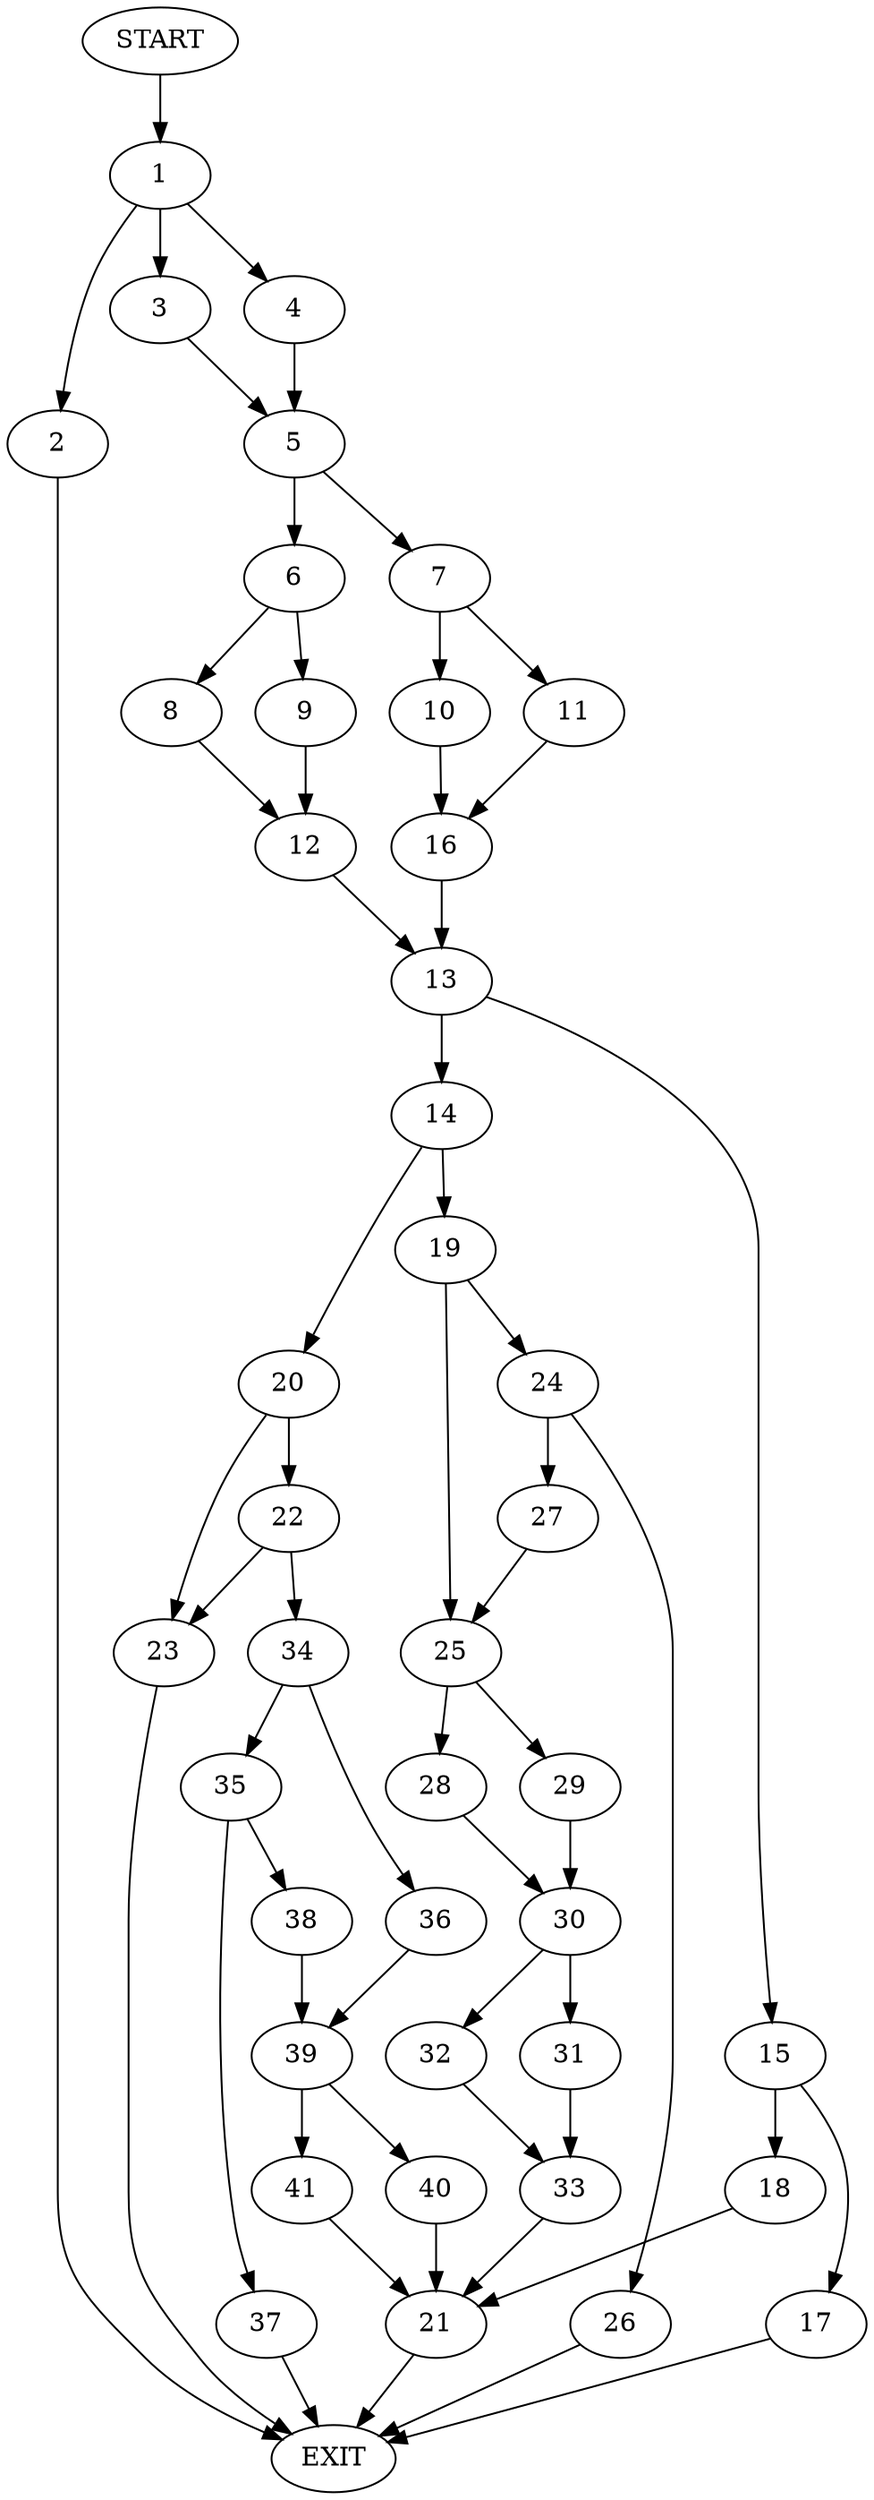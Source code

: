 digraph {
0 [label="START"]
42 [label="EXIT"]
0 -> 1
1 -> 2
1 -> 3
1 -> 4
4 -> 5
2 -> 42
3 -> 5
5 -> 6
5 -> 7
6 -> 8
6 -> 9
7 -> 10
7 -> 11
9 -> 12
8 -> 12
12 -> 13
13 -> 14
13 -> 15
10 -> 16
11 -> 16
16 -> 13
15 -> 17
15 -> 18
14 -> 19
14 -> 20
18 -> 21
17 -> 42
21 -> 42
20 -> 22
20 -> 23
19 -> 24
19 -> 25
24 -> 26
24 -> 27
25 -> 28
25 -> 29
27 -> 25
26 -> 42
28 -> 30
29 -> 30
30 -> 31
30 -> 32
31 -> 33
32 -> 33
33 -> 21
22 -> 34
22 -> 23
23 -> 42
34 -> 35
34 -> 36
35 -> 37
35 -> 38
36 -> 39
38 -> 39
37 -> 42
39 -> 40
39 -> 41
40 -> 21
41 -> 21
}
